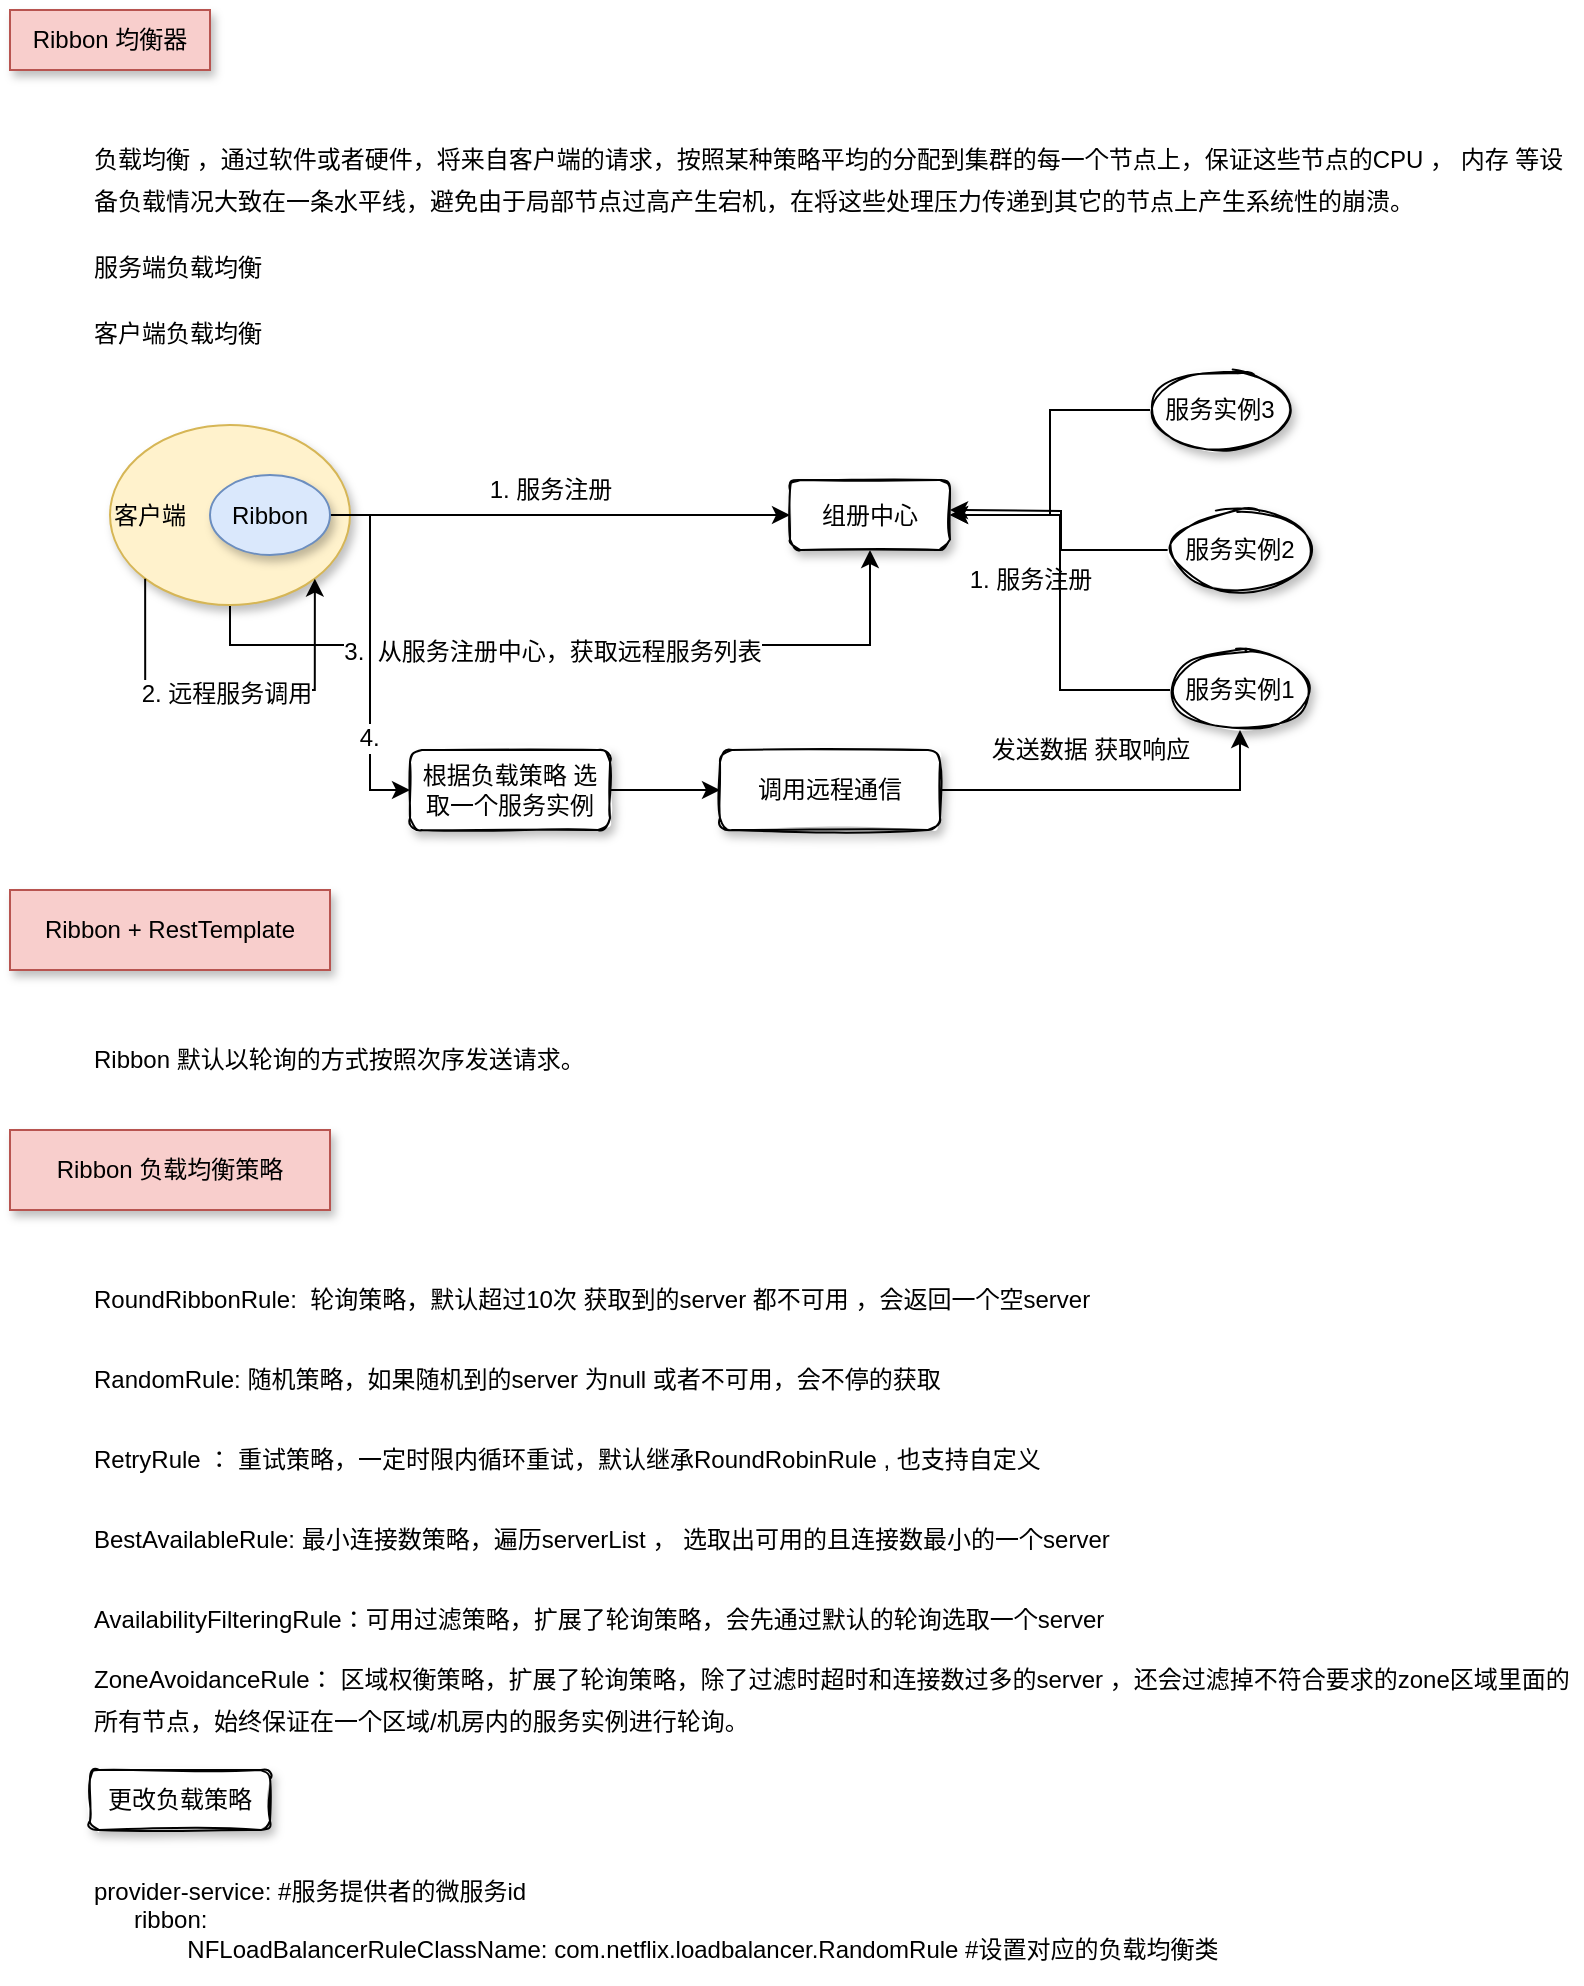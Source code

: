 <mxfile version="14.5.9" type="github">
  <diagram id="2zVz73OAWtEFKAqmSP-u" name="第 1 页">
    <mxGraphModel dx="1298" dy="866" grid="1" gridSize="10" guides="1" tooltips="1" connect="1" arrows="1" fold="1" page="1" pageScale="1" pageWidth="827" pageHeight="1169" math="0" shadow="0">
      <root>
        <mxCell id="0" />
        <mxCell id="1" parent="0" />
        <mxCell id="fe56MnwprM_20OIwC9dD-2" value="Ribbon 均衡器" style="whiteSpace=wrap;html=1;fillColor=#f8cecc;strokeColor=#b85450;sketch=0;shadow=1;" vertex="1" parent="1">
          <mxGeometry x="40" y="40" width="100" height="30" as="geometry" />
        </mxCell>
        <mxCell id="fe56MnwprM_20OIwC9dD-3" value="Ribbon + RestTemplate" style="whiteSpace=wrap;html=1;fillColor=#f8cecc;strokeColor=#b85450;sketch=0;shadow=1;" vertex="1" parent="1">
          <mxGeometry x="40" y="480" width="160" height="40" as="geometry" />
        </mxCell>
        <mxCell id="fe56MnwprM_20OIwC9dD-4" value="Ribbon 负载均衡策略" style="whiteSpace=wrap;html=1;fillColor=#f8cecc;strokeColor=#b85450;sketch=0;shadow=1;" vertex="1" parent="1">
          <mxGeometry x="40" y="600" width="160" height="40" as="geometry" />
        </mxCell>
        <mxCell id="fe56MnwprM_20OIwC9dD-5" value="&lt;p style=&quot;line-height: 170%; font-size: 12px;&quot;&gt;负载均衡 ，通过软件或者硬件，将来自客户端的请求，按照某种策略平均的分配到集群的每一个节点上，保证这些节点的CPU ， 内存 等设备负载情况大致在一条水平线，避免由于局部节点过高产生宕机，在将这些处理压力传递到其它的节点上产生系统性的崩溃。&lt;/p&gt;" style="text;html=1;strokeColor=none;fillColor=none;align=left;verticalAlign=middle;whiteSpace=wrap;rounded=0;shadow=1;sketch=0;fontSize=12;" vertex="1" parent="1">
          <mxGeometry x="80" y="100" width="740" height="50" as="geometry" />
        </mxCell>
        <mxCell id="fe56MnwprM_20OIwC9dD-6" value="&lt;p style=&quot;line-height: 170% ; font-size: 12px&quot;&gt;服务端负载均衡&lt;/p&gt;&lt;p style=&quot;line-height: 170% ; font-size: 12px&quot;&gt;客户端负载均衡&lt;/p&gt;" style="text;html=1;strokeColor=none;fillColor=none;align=left;verticalAlign=middle;whiteSpace=wrap;rounded=0;shadow=1;sketch=0;fontSize=12;" vertex="1" parent="1">
          <mxGeometry x="80" y="160" width="100" height="50" as="geometry" />
        </mxCell>
        <mxCell id="fe56MnwprM_20OIwC9dD-17" style="edgeStyle=orthogonalEdgeStyle;rounded=0;orthogonalLoop=1;jettySize=auto;html=1;exitX=1;exitY=0.5;exitDx=0;exitDy=0;entryX=0;entryY=0.5;entryDx=0;entryDy=0;fontSize=12;" edge="1" parent="1" source="fe56MnwprM_20OIwC9dD-7" target="fe56MnwprM_20OIwC9dD-9">
          <mxGeometry relative="1" as="geometry" />
        </mxCell>
        <mxCell id="fe56MnwprM_20OIwC9dD-21" style="edgeStyle=orthogonalEdgeStyle;rounded=0;orthogonalLoop=1;jettySize=auto;html=1;exitX=0.5;exitY=1;exitDx=0;exitDy=0;entryX=0.5;entryY=1;entryDx=0;entryDy=0;fontSize=12;" edge="1" parent="1" source="fe56MnwprM_20OIwC9dD-7" target="fe56MnwprM_20OIwC9dD-9">
          <mxGeometry relative="1" as="geometry" />
        </mxCell>
        <mxCell id="fe56MnwprM_20OIwC9dD-22" value="3.&amp;nbsp; 从服务注册中心，获取远程服务列表" style="edgeLabel;html=1;align=center;verticalAlign=middle;resizable=0;points=[];fontSize=12;" vertex="1" connectable="0" parent="fe56MnwprM_20OIwC9dD-21">
          <mxGeometry x="-0.066" y="-2" relative="1" as="geometry">
            <mxPoint y="1" as="offset" />
          </mxGeometry>
        </mxCell>
        <mxCell id="fe56MnwprM_20OIwC9dD-7" value="客户端" style="ellipse;whiteSpace=wrap;html=1;shadow=1;sketch=0;fontSize=12;align=left;fillColor=#fff2cc;strokeColor=#d6b656;" vertex="1" parent="1">
          <mxGeometry x="90" y="247.5" width="120" height="90" as="geometry" />
        </mxCell>
        <mxCell id="fe56MnwprM_20OIwC9dD-23" style="edgeStyle=orthogonalEdgeStyle;rounded=0;orthogonalLoop=1;jettySize=auto;html=1;exitX=1;exitY=0.5;exitDx=0;exitDy=0;fontSize=12;entryX=0;entryY=0.5;entryDx=0;entryDy=0;" edge="1" parent="1" source="fe56MnwprM_20OIwC9dD-8" target="fe56MnwprM_20OIwC9dD-24">
          <mxGeometry relative="1" as="geometry">
            <mxPoint x="220" y="440" as="targetPoint" />
          </mxGeometry>
        </mxCell>
        <mxCell id="fe56MnwprM_20OIwC9dD-29" value="4.&amp;nbsp;" style="edgeLabel;html=1;align=center;verticalAlign=middle;resizable=0;points=[];fontSize=12;" vertex="1" connectable="0" parent="fe56MnwprM_20OIwC9dD-23">
          <mxGeometry x="0.47" y="1" relative="1" as="geometry">
            <mxPoint y="1" as="offset" />
          </mxGeometry>
        </mxCell>
        <mxCell id="fe56MnwprM_20OIwC9dD-8" value="Ribbon" style="ellipse;whiteSpace=wrap;html=1;shadow=1;sketch=0;fontSize=12;align=center;fillColor=#dae8fc;strokeColor=#6c8ebf;" vertex="1" parent="1">
          <mxGeometry x="140" y="272.5" width="60" height="40" as="geometry" />
        </mxCell>
        <mxCell id="fe56MnwprM_20OIwC9dD-9" value="组册中心" style="rounded=1;whiteSpace=wrap;html=1;shadow=1;sketch=1;fontSize=12;align=center;" vertex="1" parent="1">
          <mxGeometry x="430" y="275" width="80" height="35" as="geometry" />
        </mxCell>
        <mxCell id="fe56MnwprM_20OIwC9dD-13" style="edgeStyle=orthogonalEdgeStyle;rounded=0;orthogonalLoop=1;jettySize=auto;html=1;exitX=0;exitY=0.5;exitDx=0;exitDy=0;entryX=1;entryY=0.5;entryDx=0;entryDy=0;fontSize=12;" edge="1" parent="1" source="fe56MnwprM_20OIwC9dD-10" target="fe56MnwprM_20OIwC9dD-9">
          <mxGeometry relative="1" as="geometry" />
        </mxCell>
        <mxCell id="fe56MnwprM_20OIwC9dD-10" value="服务实例3" style="ellipse;whiteSpace=wrap;html=1;shadow=1;sketch=1;fontSize=12;align=center;" vertex="1" parent="1">
          <mxGeometry x="610" y="220" width="70" height="40" as="geometry" />
        </mxCell>
        <mxCell id="fe56MnwprM_20OIwC9dD-15" style="edgeStyle=orthogonalEdgeStyle;rounded=0;orthogonalLoop=1;jettySize=auto;html=1;exitX=0;exitY=0.5;exitDx=0;exitDy=0;entryX=1;entryY=0.5;entryDx=0;entryDy=0;fontSize=12;" edge="1" parent="1" source="fe56MnwprM_20OIwC9dD-11" target="fe56MnwprM_20OIwC9dD-9">
          <mxGeometry relative="1" as="geometry" />
        </mxCell>
        <mxCell id="fe56MnwprM_20OIwC9dD-11" value="服务实例1" style="ellipse;whiteSpace=wrap;html=1;shadow=1;sketch=1;fontSize=12;align=center;" vertex="1" parent="1">
          <mxGeometry x="620" y="360" width="70" height="40" as="geometry" />
        </mxCell>
        <mxCell id="fe56MnwprM_20OIwC9dD-14" style="edgeStyle=orthogonalEdgeStyle;rounded=0;orthogonalLoop=1;jettySize=auto;html=1;exitX=0;exitY=0.5;exitDx=0;exitDy=0;fontSize=12;" edge="1" parent="1" source="fe56MnwprM_20OIwC9dD-12">
          <mxGeometry relative="1" as="geometry">
            <mxPoint x="510" y="290" as="targetPoint" />
          </mxGeometry>
        </mxCell>
        <mxCell id="fe56MnwprM_20OIwC9dD-12" value="服务实例2" style="ellipse;whiteSpace=wrap;html=1;shadow=1;sketch=1;fontSize=12;align=center;" vertex="1" parent="1">
          <mxGeometry x="620" y="290" width="70" height="40" as="geometry" />
        </mxCell>
        <mxCell id="fe56MnwprM_20OIwC9dD-16" value="1. 服务注册" style="text;html=1;align=center;verticalAlign=middle;resizable=0;points=[];autosize=1;strokeColor=none;fontSize=12;" vertex="1" parent="1">
          <mxGeometry x="510" y="315" width="80" height="20" as="geometry" />
        </mxCell>
        <mxCell id="fe56MnwprM_20OIwC9dD-18" value="1. 服务注册" style="text;html=1;align=center;verticalAlign=middle;resizable=0;points=[];autosize=1;strokeColor=none;fontSize=12;" vertex="1" parent="1">
          <mxGeometry x="270" y="270" width="80" height="20" as="geometry" />
        </mxCell>
        <mxCell id="fe56MnwprM_20OIwC9dD-19" style="edgeStyle=orthogonalEdgeStyle;rounded=0;orthogonalLoop=1;jettySize=auto;html=1;exitX=0;exitY=1;exitDx=0;exitDy=0;entryX=1;entryY=1;entryDx=0;entryDy=0;fontSize=12;" edge="1" parent="1" source="fe56MnwprM_20OIwC9dD-7" target="fe56MnwprM_20OIwC9dD-7">
          <mxGeometry relative="1" as="geometry">
            <Array as="points">
              <mxPoint x="108" y="380" />
              <mxPoint x="192" y="380" />
            </Array>
          </mxGeometry>
        </mxCell>
        <mxCell id="fe56MnwprM_20OIwC9dD-20" value="2. 远程服务调用" style="edgeLabel;html=1;align=center;verticalAlign=middle;resizable=0;points=[];fontSize=12;" vertex="1" connectable="0" parent="fe56MnwprM_20OIwC9dD-19">
          <mxGeometry x="-0.02" y="-2" relative="1" as="geometry">
            <mxPoint as="offset" />
          </mxGeometry>
        </mxCell>
        <mxCell id="fe56MnwprM_20OIwC9dD-25" style="edgeStyle=orthogonalEdgeStyle;rounded=0;orthogonalLoop=1;jettySize=auto;html=1;exitX=1;exitY=0.5;exitDx=0;exitDy=0;fontSize=12;" edge="1" parent="1" source="fe56MnwprM_20OIwC9dD-24" target="fe56MnwprM_20OIwC9dD-26">
          <mxGeometry relative="1" as="geometry">
            <mxPoint x="400" y="430" as="targetPoint" />
          </mxGeometry>
        </mxCell>
        <mxCell id="fe56MnwprM_20OIwC9dD-24" value="根据负载策略 选取一个服务实例" style="rounded=1;whiteSpace=wrap;html=1;shadow=1;sketch=1;fontSize=12;align=center;" vertex="1" parent="1">
          <mxGeometry x="240" y="410" width="100" height="40" as="geometry" />
        </mxCell>
        <mxCell id="fe56MnwprM_20OIwC9dD-27" style="edgeStyle=orthogonalEdgeStyle;rounded=0;orthogonalLoop=1;jettySize=auto;html=1;exitX=1;exitY=0.5;exitDx=0;exitDy=0;entryX=0.5;entryY=1;entryDx=0;entryDy=0;fontSize=12;" edge="1" parent="1" source="fe56MnwprM_20OIwC9dD-26" target="fe56MnwprM_20OIwC9dD-11">
          <mxGeometry relative="1" as="geometry" />
        </mxCell>
        <mxCell id="fe56MnwprM_20OIwC9dD-26" value="调用远程通信" style="rounded=1;whiteSpace=wrap;html=1;shadow=1;sketch=1;fontSize=12;align=center;" vertex="1" parent="1">
          <mxGeometry x="395" y="410" width="110" height="40" as="geometry" />
        </mxCell>
        <mxCell id="fe56MnwprM_20OIwC9dD-28" value="发送数据 获取响应" style="text;html=1;align=center;verticalAlign=middle;resizable=0;points=[];autosize=1;strokeColor=none;fontSize=12;" vertex="1" parent="1">
          <mxGeometry x="525" y="400" width="110" height="20" as="geometry" />
        </mxCell>
        <mxCell id="fe56MnwprM_20OIwC9dD-30" value="&lt;p style=&quot;line-height: 170% ; font-size: 12px&quot;&gt;Ribbon 默认以轮询的方式按照次序发送请求。&lt;/p&gt;" style="text;html=1;strokeColor=none;fillColor=none;align=left;verticalAlign=middle;whiteSpace=wrap;rounded=0;shadow=1;sketch=0;fontSize=12;" vertex="1" parent="1">
          <mxGeometry x="80" y="540" width="740" height="50" as="geometry" />
        </mxCell>
        <mxCell id="fe56MnwprM_20OIwC9dD-33" value="&lt;p style=&quot;line-height: 170% ; font-size: 12px&quot;&gt;RoundRibbonRule:&amp;nbsp; 轮询策略，默认超过10次 获取到的server 都不可用 ，会返回一个空server&lt;/p&gt;" style="text;html=1;strokeColor=none;fillColor=none;align=left;verticalAlign=middle;whiteSpace=wrap;rounded=0;shadow=1;sketch=0;fontSize=12;" vertex="1" parent="1">
          <mxGeometry x="80" y="670" width="740" height="30" as="geometry" />
        </mxCell>
        <mxCell id="fe56MnwprM_20OIwC9dD-34" value="&lt;p style=&quot;line-height: 170% ; font-size: 12px&quot;&gt;RandomRule: 随机策略，如果随机到的server 为null 或者不可用，会不停的获取&lt;/p&gt;" style="text;html=1;strokeColor=none;fillColor=none;align=left;verticalAlign=middle;whiteSpace=wrap;rounded=0;shadow=1;sketch=0;fontSize=12;" vertex="1" parent="1">
          <mxGeometry x="80" y="710" width="740" height="30" as="geometry" />
        </mxCell>
        <mxCell id="fe56MnwprM_20OIwC9dD-35" value="&lt;p style=&quot;line-height: 170% ; font-size: 12px&quot;&gt;RetryRule ： 重试策略，一定时限内循环重试，默认继承RoundRobinRule , 也支持自定义&lt;/p&gt;" style="text;html=1;strokeColor=none;fillColor=none;align=left;verticalAlign=middle;whiteSpace=wrap;rounded=0;shadow=1;sketch=0;fontSize=12;" vertex="1" parent="1">
          <mxGeometry x="80" y="750" width="740" height="30" as="geometry" />
        </mxCell>
        <mxCell id="fe56MnwprM_20OIwC9dD-36" value="&lt;p style=&quot;line-height: 170% ; font-size: 12px&quot;&gt;BestAvailableRule: 最小连接数策略，遍历serverList ， 选取出可用的且连接数最小的一个server&amp;nbsp;&lt;/p&gt;" style="text;html=1;strokeColor=none;fillColor=none;align=left;verticalAlign=middle;whiteSpace=wrap;rounded=0;shadow=1;sketch=0;fontSize=12;" vertex="1" parent="1">
          <mxGeometry x="80" y="790" width="740" height="30" as="geometry" />
        </mxCell>
        <mxCell id="fe56MnwprM_20OIwC9dD-37" value="&lt;p style=&quot;line-height: 170% ; font-size: 12px&quot;&gt;AvailabilityFilteringRule：可用过滤策略，扩展了轮询策略，会先通过默认的轮询选取一个server&lt;/p&gt;" style="text;html=1;strokeColor=none;fillColor=none;align=left;verticalAlign=middle;whiteSpace=wrap;rounded=0;shadow=1;sketch=0;fontSize=12;" vertex="1" parent="1">
          <mxGeometry x="80" y="830" width="740" height="30" as="geometry" />
        </mxCell>
        <mxCell id="fe56MnwprM_20OIwC9dD-38" value="&lt;p style=&quot;line-height: 170% ; font-size: 12px&quot;&gt;ZoneAvoidanceRule： 区域权衡策略，扩展了轮询策略，除了过滤时超时和连接数过多的server ，还会过滤掉不符合要求的zone区域里面的所有节点，始终保证在一个区域/机房内的服务实例进行轮询。&lt;/p&gt;" style="text;html=1;strokeColor=none;fillColor=none;align=left;verticalAlign=middle;whiteSpace=wrap;rounded=0;shadow=1;sketch=0;fontSize=12;" vertex="1" parent="1">
          <mxGeometry x="80" y="870" width="740" height="30" as="geometry" />
        </mxCell>
        <mxCell id="fe56MnwprM_20OIwC9dD-39" value="更改负载策略" style="rounded=1;whiteSpace=wrap;html=1;shadow=1;sketch=1;fontSize=12;align=center;" vertex="1" parent="1">
          <mxGeometry x="80" y="920" width="90" height="30" as="geometry" />
        </mxCell>
        <mxCell id="fe56MnwprM_20OIwC9dD-40" value="&lt;div&gt;provider-service: #服务提供者的微服务id&lt;/div&gt;&lt;div&gt;&amp;nbsp; &amp;nbsp; &amp;nbsp; ribbon:&lt;/div&gt;&lt;div&gt;&amp;nbsp; &amp;nbsp; &amp;nbsp; &amp;nbsp; &amp;nbsp; &amp;nbsp; &amp;nbsp; NFLoadBalancerRuleClassName: com.netflix.loadbalancer.RandomRule #设置对应的负载均衡类&lt;/div&gt;" style="text;html=1;strokeColor=none;fillColor=none;align=left;verticalAlign=middle;whiteSpace=wrap;rounded=0;shadow=1;sketch=1;fontSize=12;" vertex="1" parent="1">
          <mxGeometry x="80" y="970" width="740" height="50" as="geometry" />
        </mxCell>
      </root>
    </mxGraphModel>
  </diagram>
</mxfile>
